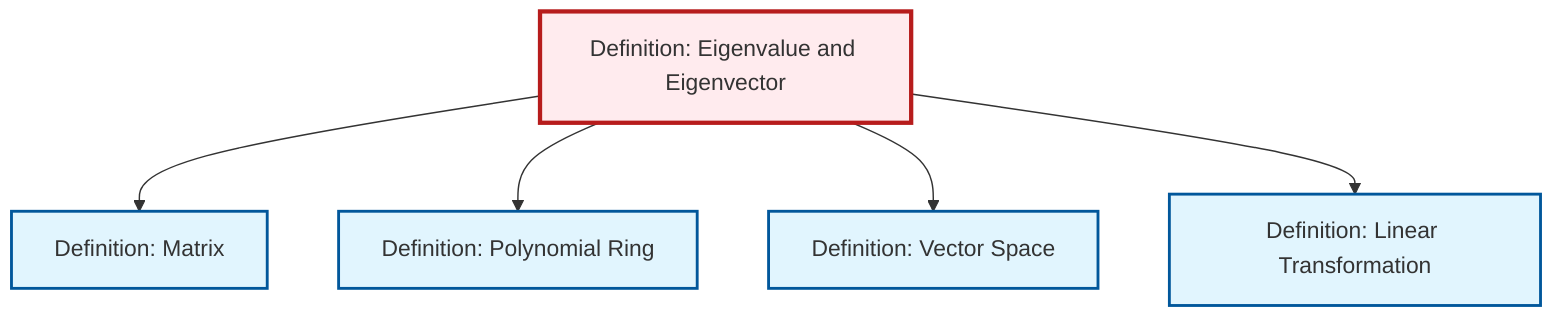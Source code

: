 graph TD
    classDef definition fill:#e1f5fe,stroke:#01579b,stroke-width:2px
    classDef theorem fill:#f3e5f5,stroke:#4a148c,stroke-width:2px
    classDef axiom fill:#fff3e0,stroke:#e65100,stroke-width:2px
    classDef example fill:#e8f5e9,stroke:#1b5e20,stroke-width:2px
    classDef current fill:#ffebee,stroke:#b71c1c,stroke-width:3px
    def-linear-transformation["Definition: Linear Transformation"]:::definition
    def-eigenvalue-eigenvector["Definition: Eigenvalue and Eigenvector"]:::definition
    def-polynomial-ring["Definition: Polynomial Ring"]:::definition
    def-vector-space["Definition: Vector Space"]:::definition
    def-matrix["Definition: Matrix"]:::definition
    def-eigenvalue-eigenvector --> def-matrix
    def-eigenvalue-eigenvector --> def-polynomial-ring
    def-eigenvalue-eigenvector --> def-vector-space
    def-eigenvalue-eigenvector --> def-linear-transformation
    class def-eigenvalue-eigenvector current